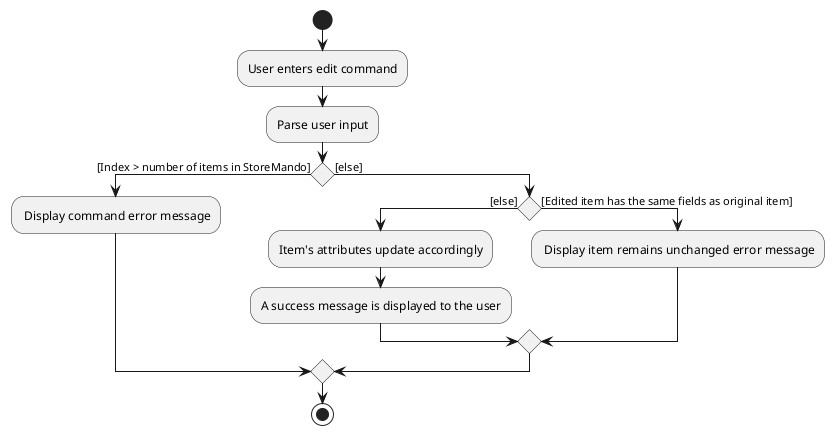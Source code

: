 @startuml
'https://plantuml.com/activity-diagram-beta

start
:User enters edit command;
:Parse user input;
if () then ([Index > number of items in StoreMando])
    : Display command error message;
else ([else])
    if () then ([else])
        :Item's attributes update accordingly;
        :A success message is displayed to the user;
    else ([Edited item has the same fields as original item])
        : Display item remains unchanged error message;
    endif
endif
stop

@enduml
